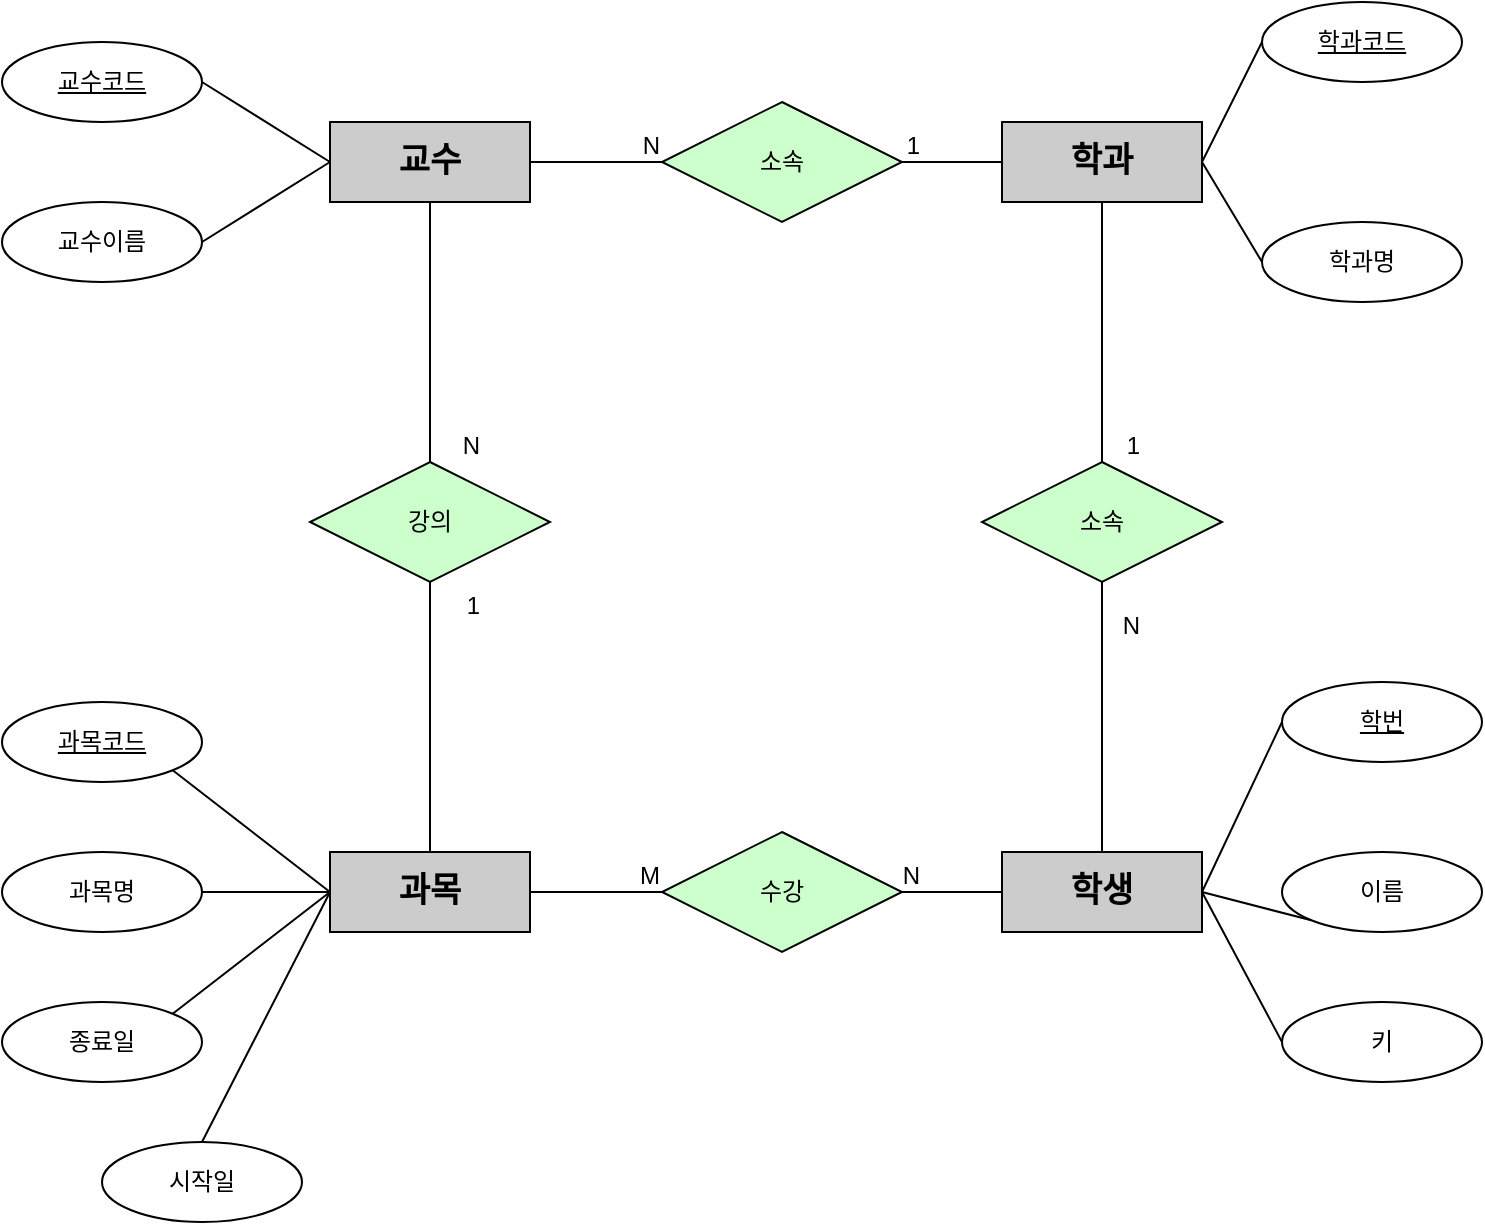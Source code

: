 <mxfile version="21.6.1" type="github">
  <diagram name="페이지-1" id="o6rIgesOM6pyY-uozARj">
    <mxGraphModel dx="1366" dy="750" grid="1" gridSize="10" guides="1" tooltips="1" connect="1" arrows="1" fold="1" page="1" pageScale="1" pageWidth="827" pageHeight="1169" math="0" shadow="0">
      <root>
        <mxCell id="0" />
        <mxCell id="1" parent="0" />
        <mxCell id="lO4aEdXI0Fjkwz3pmhsY-1" value="학과" style="whiteSpace=wrap;html=1;align=center;fillColor=#CCCCCC;fontStyle=1;fontSize=17;" vertex="1" parent="1">
          <mxGeometry x="560" y="200" width="100" height="40" as="geometry" />
        </mxCell>
        <mxCell id="lO4aEdXI0Fjkwz3pmhsY-2" value="교수" style="whiteSpace=wrap;html=1;align=center;fillColor=#CCCCCC;fontStyle=1;fontSize=17;" vertex="1" parent="1">
          <mxGeometry x="224" y="200" width="100" height="40" as="geometry" />
        </mxCell>
        <mxCell id="lO4aEdXI0Fjkwz3pmhsY-3" value="학생" style="whiteSpace=wrap;html=1;align=center;fillColor=#CCCCCC;fontStyle=1;fontSize=17;" vertex="1" parent="1">
          <mxGeometry x="560" y="565" width="100" height="40" as="geometry" />
        </mxCell>
        <mxCell id="lO4aEdXI0Fjkwz3pmhsY-4" value="과목" style="whiteSpace=wrap;html=1;align=center;fillColor=#CCCCCC;fontStyle=1;fontSize=17;" vertex="1" parent="1">
          <mxGeometry x="224" y="565" width="100" height="40" as="geometry" />
        </mxCell>
        <mxCell id="lO4aEdXI0Fjkwz3pmhsY-6" value="강의" style="shape=rhombus;perimeter=rhombusPerimeter;whiteSpace=wrap;html=1;align=center;fillColor=#CCFFCC;" vertex="1" parent="1">
          <mxGeometry x="214" y="370" width="120" height="60" as="geometry" />
        </mxCell>
        <mxCell id="lO4aEdXI0Fjkwz3pmhsY-7" value="소속" style="shape=rhombus;perimeter=rhombusPerimeter;whiteSpace=wrap;html=1;align=center;fillColor=#CCFFCC;" vertex="1" parent="1">
          <mxGeometry x="390" y="190" width="120" height="60" as="geometry" />
        </mxCell>
        <mxCell id="lO4aEdXI0Fjkwz3pmhsY-8" value="수강" style="shape=rhombus;perimeter=rhombusPerimeter;whiteSpace=wrap;html=1;align=center;fillColor=#CCFFCC;" vertex="1" parent="1">
          <mxGeometry x="390" y="555" width="120" height="60" as="geometry" />
        </mxCell>
        <mxCell id="lO4aEdXI0Fjkwz3pmhsY-9" value="소속" style="shape=rhombus;perimeter=rhombusPerimeter;whiteSpace=wrap;html=1;align=center;fillColor=#CCFFCC;" vertex="1" parent="1">
          <mxGeometry x="550" y="370" width="120" height="60" as="geometry" />
        </mxCell>
        <mxCell id="lO4aEdXI0Fjkwz3pmhsY-10" value="교수이름" style="ellipse;whiteSpace=wrap;html=1;align=center;" vertex="1" parent="1">
          <mxGeometry x="60" y="240" width="100" height="40" as="geometry" />
        </mxCell>
        <mxCell id="lO4aEdXI0Fjkwz3pmhsY-11" value="과목명" style="ellipse;whiteSpace=wrap;html=1;align=center;" vertex="1" parent="1">
          <mxGeometry x="60" y="565" width="100" height="40" as="geometry" />
        </mxCell>
        <mxCell id="lO4aEdXI0Fjkwz3pmhsY-12" value="시작일" style="ellipse;whiteSpace=wrap;html=1;align=center;" vertex="1" parent="1">
          <mxGeometry x="110" y="710" width="100" height="40" as="geometry" />
        </mxCell>
        <mxCell id="lO4aEdXI0Fjkwz3pmhsY-13" value="종료일" style="ellipse;whiteSpace=wrap;html=1;align=center;" vertex="1" parent="1">
          <mxGeometry x="60" y="640" width="100" height="40" as="geometry" />
        </mxCell>
        <mxCell id="lO4aEdXI0Fjkwz3pmhsY-14" value="이름" style="ellipse;whiteSpace=wrap;html=1;align=center;" vertex="1" parent="1">
          <mxGeometry x="700" y="565" width="100" height="40" as="geometry" />
        </mxCell>
        <mxCell id="lO4aEdXI0Fjkwz3pmhsY-15" value="키" style="ellipse;whiteSpace=wrap;html=1;align=center;" vertex="1" parent="1">
          <mxGeometry x="700" y="640" width="100" height="40" as="geometry" />
        </mxCell>
        <mxCell id="lO4aEdXI0Fjkwz3pmhsY-16" value="학과명" style="ellipse;whiteSpace=wrap;html=1;align=center;" vertex="1" parent="1">
          <mxGeometry x="690" y="250" width="100" height="40" as="geometry" />
        </mxCell>
        <mxCell id="lO4aEdXI0Fjkwz3pmhsY-17" value="교수코드" style="ellipse;whiteSpace=wrap;html=1;align=center;fontStyle=4;" vertex="1" parent="1">
          <mxGeometry x="60" y="160" width="100" height="40" as="geometry" />
        </mxCell>
        <mxCell id="lO4aEdXI0Fjkwz3pmhsY-19" value="학과코드" style="ellipse;whiteSpace=wrap;html=1;align=center;fontStyle=4;" vertex="1" parent="1">
          <mxGeometry x="690" y="140" width="100" height="40" as="geometry" />
        </mxCell>
        <mxCell id="lO4aEdXI0Fjkwz3pmhsY-20" value="학번" style="ellipse;whiteSpace=wrap;html=1;align=center;fontStyle=4;" vertex="1" parent="1">
          <mxGeometry x="700" y="480" width="100" height="40" as="geometry" />
        </mxCell>
        <mxCell id="lO4aEdXI0Fjkwz3pmhsY-21" value="과목코드" style="ellipse;whiteSpace=wrap;html=1;align=center;fontStyle=4;" vertex="1" parent="1">
          <mxGeometry x="60" y="490" width="100" height="40" as="geometry" />
        </mxCell>
        <mxCell id="lO4aEdXI0Fjkwz3pmhsY-22" value="" style="endArrow=none;html=1;rounded=0;exitX=1;exitY=1;exitDx=0;exitDy=0;entryX=0;entryY=0.5;entryDx=0;entryDy=0;" edge="1" parent="1" source="lO4aEdXI0Fjkwz3pmhsY-21" target="lO4aEdXI0Fjkwz3pmhsY-4">
          <mxGeometry relative="1" as="geometry">
            <mxPoint x="100" y="430" as="sourcePoint" />
            <mxPoint x="200" y="500" as="targetPoint" />
          </mxGeometry>
        </mxCell>
        <mxCell id="lO4aEdXI0Fjkwz3pmhsY-25" value="" style="endArrow=none;html=1;rounded=0;exitX=1;exitY=0.5;exitDx=0;exitDy=0;entryX=0;entryY=0.5;entryDx=0;entryDy=0;" edge="1" parent="1" source="lO4aEdXI0Fjkwz3pmhsY-10" target="lO4aEdXI0Fjkwz3pmhsY-2">
          <mxGeometry relative="1" as="geometry">
            <mxPoint x="170" y="279" as="sourcePoint" />
            <mxPoint x="330" y="279" as="targetPoint" />
          </mxGeometry>
        </mxCell>
        <mxCell id="lO4aEdXI0Fjkwz3pmhsY-27" value="" style="endArrow=none;html=1;rounded=0;entryX=0;entryY=0.5;entryDx=0;entryDy=0;exitX=1;exitY=0.5;exitDx=0;exitDy=0;" edge="1" parent="1" source="lO4aEdXI0Fjkwz3pmhsY-17" target="lO4aEdXI0Fjkwz3pmhsY-2">
          <mxGeometry relative="1" as="geometry">
            <mxPoint x="20" y="220" as="sourcePoint" />
            <mxPoint x="180" y="220" as="targetPoint" />
          </mxGeometry>
        </mxCell>
        <mxCell id="lO4aEdXI0Fjkwz3pmhsY-30" value="" style="endArrow=none;html=1;rounded=0;exitX=1;exitY=0.5;exitDx=0;exitDy=0;entryX=0;entryY=0.5;entryDx=0;entryDy=0;" edge="1" parent="1" source="lO4aEdXI0Fjkwz3pmhsY-11" target="lO4aEdXI0Fjkwz3pmhsY-4">
          <mxGeometry relative="1" as="geometry">
            <mxPoint x="370" y="659.5" as="sourcePoint" />
            <mxPoint x="530" y="659.5" as="targetPoint" />
          </mxGeometry>
        </mxCell>
        <mxCell id="lO4aEdXI0Fjkwz3pmhsY-31" value="" style="endArrow=none;html=1;rounded=0;exitX=1;exitY=0;exitDx=0;exitDy=0;entryX=0;entryY=0.5;entryDx=0;entryDy=0;" edge="1" parent="1" source="lO4aEdXI0Fjkwz3pmhsY-13" target="lO4aEdXI0Fjkwz3pmhsY-4">
          <mxGeometry relative="1" as="geometry">
            <mxPoint x="170" y="605" as="sourcePoint" />
            <mxPoint x="214" y="520" as="targetPoint" />
          </mxGeometry>
        </mxCell>
        <mxCell id="lO4aEdXI0Fjkwz3pmhsY-32" value="" style="endArrow=none;html=1;rounded=0;exitX=0.5;exitY=0;exitDx=0;exitDy=0;entryX=0;entryY=0.5;entryDx=0;entryDy=0;" edge="1" parent="1" source="lO4aEdXI0Fjkwz3pmhsY-12" target="lO4aEdXI0Fjkwz3pmhsY-4">
          <mxGeometry relative="1" as="geometry">
            <mxPoint x="180" y="615" as="sourcePoint" />
            <mxPoint x="224" y="530" as="targetPoint" />
          </mxGeometry>
        </mxCell>
        <mxCell id="lO4aEdXI0Fjkwz3pmhsY-34" value="" style="endArrow=none;html=1;rounded=0;exitX=0.5;exitY=1;exitDx=0;exitDy=0;entryX=0.5;entryY=0;entryDx=0;entryDy=0;" edge="1" parent="1" source="lO4aEdXI0Fjkwz3pmhsY-2" target="lO4aEdXI0Fjkwz3pmhsY-6">
          <mxGeometry relative="1" as="geometry">
            <mxPoint x="520" y="430" as="sourcePoint" />
            <mxPoint x="680" y="430" as="targetPoint" />
          </mxGeometry>
        </mxCell>
        <mxCell id="lO4aEdXI0Fjkwz3pmhsY-35" value="N" style="resizable=0;html=1;whiteSpace=wrap;align=right;verticalAlign=bottom;" connectable="0" vertex="1" parent="lO4aEdXI0Fjkwz3pmhsY-34">
          <mxGeometry x="1" relative="1" as="geometry">
            <mxPoint x="26" as="offset" />
          </mxGeometry>
        </mxCell>
        <mxCell id="lO4aEdXI0Fjkwz3pmhsY-36" value="" style="endArrow=none;html=1;rounded=0;exitX=1;exitY=0.5;exitDx=0;exitDy=0;entryX=0;entryY=0.5;entryDx=0;entryDy=0;" edge="1" parent="1" source="lO4aEdXI0Fjkwz3pmhsY-1" target="lO4aEdXI0Fjkwz3pmhsY-19">
          <mxGeometry relative="1" as="geometry">
            <mxPoint x="598" y="175" as="sourcePoint" />
            <mxPoint x="642" y="90" as="targetPoint" />
          </mxGeometry>
        </mxCell>
        <mxCell id="lO4aEdXI0Fjkwz3pmhsY-37" value="" style="endArrow=none;html=1;rounded=0;exitX=1;exitY=0.5;exitDx=0;exitDy=0;entryX=0;entryY=0.5;entryDx=0;entryDy=0;" edge="1" parent="1" source="lO4aEdXI0Fjkwz3pmhsY-1" target="lO4aEdXI0Fjkwz3pmhsY-16">
          <mxGeometry relative="1" as="geometry">
            <mxPoint x="360" y="530" as="sourcePoint" />
            <mxPoint x="650" y="285" as="targetPoint" />
          </mxGeometry>
        </mxCell>
        <mxCell id="lO4aEdXI0Fjkwz3pmhsY-38" value="" style="endArrow=none;html=1;rounded=0;entryX=0;entryY=0.5;entryDx=0;entryDy=0;exitX=1;exitY=0.5;exitDx=0;exitDy=0;" edge="1" parent="1" source="lO4aEdXI0Fjkwz3pmhsY-3" target="lO4aEdXI0Fjkwz3pmhsY-15">
          <mxGeometry relative="1" as="geometry">
            <mxPoint x="650" y="640" as="sourcePoint" />
            <mxPoint x="614" y="650" as="targetPoint" />
          </mxGeometry>
        </mxCell>
        <mxCell id="lO4aEdXI0Fjkwz3pmhsY-39" value="" style="endArrow=none;html=1;rounded=0;exitX=1;exitY=0.5;exitDx=0;exitDy=0;entryX=0;entryY=0.5;entryDx=0;entryDy=0;" edge="1" parent="1" source="lO4aEdXI0Fjkwz3pmhsY-3" target="lO4aEdXI0Fjkwz3pmhsY-20">
          <mxGeometry relative="1" as="geometry">
            <mxPoint x="466" y="725" as="sourcePoint" />
            <mxPoint x="510" y="640" as="targetPoint" />
          </mxGeometry>
        </mxCell>
        <mxCell id="lO4aEdXI0Fjkwz3pmhsY-40" value="" style="endArrow=none;html=1;rounded=0;entryX=0;entryY=1;entryDx=0;entryDy=0;exitX=1;exitY=0.5;exitDx=0;exitDy=0;" edge="1" parent="1" source="lO4aEdXI0Fjkwz3pmhsY-3" target="lO4aEdXI0Fjkwz3pmhsY-14">
          <mxGeometry relative="1" as="geometry">
            <mxPoint x="660" y="550" as="sourcePoint" />
            <mxPoint x="560" y="640" as="targetPoint" />
          </mxGeometry>
        </mxCell>
        <mxCell id="lO4aEdXI0Fjkwz3pmhsY-44" value="" style="endArrow=none;html=1;rounded=0;exitX=0.5;exitY=0;exitDx=0;exitDy=0;entryX=0.5;entryY=1;entryDx=0;entryDy=0;" edge="1" parent="1" source="lO4aEdXI0Fjkwz3pmhsY-3" target="lO4aEdXI0Fjkwz3pmhsY-9">
          <mxGeometry relative="1" as="geometry">
            <mxPoint x="460" y="370" as="sourcePoint" />
            <mxPoint x="460" y="500" as="targetPoint" />
          </mxGeometry>
        </mxCell>
        <mxCell id="lO4aEdXI0Fjkwz3pmhsY-45" value="N" style="resizable=0;html=1;whiteSpace=wrap;align=right;verticalAlign=bottom;" connectable="0" vertex="1" parent="lO4aEdXI0Fjkwz3pmhsY-44">
          <mxGeometry x="1" relative="1" as="geometry">
            <mxPoint x="20" y="30" as="offset" />
          </mxGeometry>
        </mxCell>
        <mxCell id="lO4aEdXI0Fjkwz3pmhsY-47" value="" style="endArrow=none;html=1;rounded=0;exitX=1;exitY=0.5;exitDx=0;exitDy=0;entryX=0;entryY=0.5;entryDx=0;entryDy=0;" edge="1" parent="1" source="lO4aEdXI0Fjkwz3pmhsY-2" target="lO4aEdXI0Fjkwz3pmhsY-7">
          <mxGeometry relative="1" as="geometry">
            <mxPoint x="294" y="260" as="sourcePoint" />
            <mxPoint x="294" y="390" as="targetPoint" />
          </mxGeometry>
        </mxCell>
        <mxCell id="lO4aEdXI0Fjkwz3pmhsY-48" value="N" style="resizable=0;html=1;whiteSpace=wrap;align=right;verticalAlign=bottom;" connectable="0" vertex="1" parent="lO4aEdXI0Fjkwz3pmhsY-47">
          <mxGeometry x="1" relative="1" as="geometry" />
        </mxCell>
        <mxCell id="lO4aEdXI0Fjkwz3pmhsY-49" value="" style="endArrow=none;html=1;rounded=0;exitX=0;exitY=0.5;exitDx=0;exitDy=0;entryX=1;entryY=0.5;entryDx=0;entryDy=0;" edge="1" parent="1" source="lO4aEdXI0Fjkwz3pmhsY-3" target="lO4aEdXI0Fjkwz3pmhsY-8">
          <mxGeometry relative="1" as="geometry">
            <mxPoint x="480" y="410" as="sourcePoint" />
            <mxPoint x="480" y="540" as="targetPoint" />
          </mxGeometry>
        </mxCell>
        <mxCell id="lO4aEdXI0Fjkwz3pmhsY-50" value="N" style="resizable=0;html=1;whiteSpace=wrap;align=right;verticalAlign=bottom;" connectable="0" vertex="1" parent="lO4aEdXI0Fjkwz3pmhsY-49">
          <mxGeometry x="1" relative="1" as="geometry">
            <mxPoint x="10" as="offset" />
          </mxGeometry>
        </mxCell>
        <mxCell id="lO4aEdXI0Fjkwz3pmhsY-51" value="" style="endArrow=none;html=1;rounded=0;entryX=1;entryY=0.5;entryDx=0;entryDy=0;exitX=0;exitY=0.5;exitDx=0;exitDy=0;" edge="1" parent="1" source="lO4aEdXI0Fjkwz3pmhsY-1" target="lO4aEdXI0Fjkwz3pmhsY-7">
          <mxGeometry relative="1" as="geometry">
            <mxPoint x="413" y="300" as="sourcePoint" />
            <mxPoint x="573" y="300" as="targetPoint" />
          </mxGeometry>
        </mxCell>
        <mxCell id="lO4aEdXI0Fjkwz3pmhsY-52" value="1" style="resizable=0;html=1;whiteSpace=wrap;align=right;verticalAlign=bottom;" connectable="0" vertex="1" parent="lO4aEdXI0Fjkwz3pmhsY-51">
          <mxGeometry x="1" relative="1" as="geometry">
            <mxPoint x="10" as="offset" />
          </mxGeometry>
        </mxCell>
        <mxCell id="lO4aEdXI0Fjkwz3pmhsY-55" value="" style="endArrow=none;html=1;rounded=0;entryX=0.5;entryY=0;entryDx=0;entryDy=0;exitX=0.5;exitY=1;exitDx=0;exitDy=0;" edge="1" parent="1" source="lO4aEdXI0Fjkwz3pmhsY-1" target="lO4aEdXI0Fjkwz3pmhsY-9">
          <mxGeometry relative="1" as="geometry">
            <mxPoint x="570" y="230" as="sourcePoint" />
            <mxPoint x="520" y="230" as="targetPoint" />
          </mxGeometry>
        </mxCell>
        <mxCell id="lO4aEdXI0Fjkwz3pmhsY-56" value="1" style="resizable=0;html=1;whiteSpace=wrap;align=right;verticalAlign=bottom;" connectable="0" vertex="1" parent="lO4aEdXI0Fjkwz3pmhsY-55">
          <mxGeometry x="1" relative="1" as="geometry">
            <mxPoint x="20" as="offset" />
          </mxGeometry>
        </mxCell>
        <mxCell id="lO4aEdXI0Fjkwz3pmhsY-57" value="" style="endArrow=none;html=1;rounded=0;entryX=0.5;entryY=1;entryDx=0;entryDy=0;exitX=0.5;exitY=0;exitDx=0;exitDy=0;" edge="1" parent="1" source="lO4aEdXI0Fjkwz3pmhsY-4" target="lO4aEdXI0Fjkwz3pmhsY-6">
          <mxGeometry relative="1" as="geometry">
            <mxPoint x="380" y="500" as="sourcePoint" />
            <mxPoint x="530" y="240" as="targetPoint" />
          </mxGeometry>
        </mxCell>
        <mxCell id="lO4aEdXI0Fjkwz3pmhsY-58" value="1" style="resizable=0;html=1;whiteSpace=wrap;align=right;verticalAlign=bottom;" connectable="0" vertex="1" parent="lO4aEdXI0Fjkwz3pmhsY-57">
          <mxGeometry x="1" relative="1" as="geometry">
            <mxPoint x="26" y="20" as="offset" />
          </mxGeometry>
        </mxCell>
        <mxCell id="lO4aEdXI0Fjkwz3pmhsY-59" value="" style="endArrow=none;html=1;rounded=0;exitX=1;exitY=0.5;exitDx=0;exitDy=0;entryX=0;entryY=0.5;entryDx=0;entryDy=0;" edge="1" parent="1" source="lO4aEdXI0Fjkwz3pmhsY-4" target="lO4aEdXI0Fjkwz3pmhsY-8">
          <mxGeometry relative="1" as="geometry">
            <mxPoint x="570" y="595" as="sourcePoint" />
            <mxPoint x="520" y="595" as="targetPoint" />
          </mxGeometry>
        </mxCell>
        <mxCell id="lO4aEdXI0Fjkwz3pmhsY-60" value="M" style="resizable=0;html=1;whiteSpace=wrap;align=right;verticalAlign=bottom;" connectable="0" vertex="1" parent="lO4aEdXI0Fjkwz3pmhsY-59">
          <mxGeometry x="1" relative="1" as="geometry">
            <mxPoint as="offset" />
          </mxGeometry>
        </mxCell>
      </root>
    </mxGraphModel>
  </diagram>
</mxfile>
